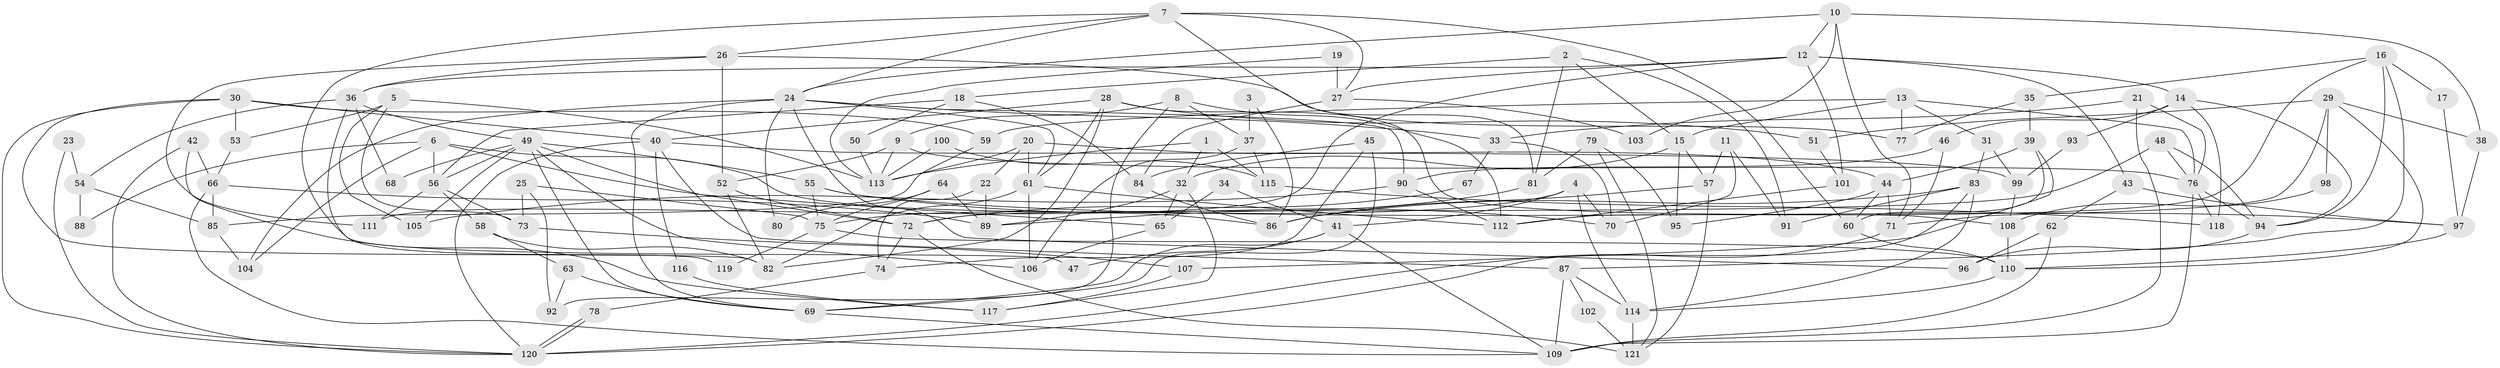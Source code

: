 // Generated by graph-tools (version 1.1) at 2025/49/03/09/25 04:49:52]
// undirected, 121 vertices, 242 edges
graph export_dot {
graph [start="1"]
  node [color=gray90,style=filled];
  1;
  2;
  3;
  4;
  5;
  6;
  7;
  8;
  9;
  10;
  11;
  12;
  13;
  14;
  15;
  16;
  17;
  18;
  19;
  20;
  21;
  22;
  23;
  24;
  25;
  26;
  27;
  28;
  29;
  30;
  31;
  32;
  33;
  34;
  35;
  36;
  37;
  38;
  39;
  40;
  41;
  42;
  43;
  44;
  45;
  46;
  47;
  48;
  49;
  50;
  51;
  52;
  53;
  54;
  55;
  56;
  57;
  58;
  59;
  60;
  61;
  62;
  63;
  64;
  65;
  66;
  67;
  68;
  69;
  70;
  71;
  72;
  73;
  74;
  75;
  76;
  77;
  78;
  79;
  80;
  81;
  82;
  83;
  84;
  85;
  86;
  87;
  88;
  89;
  90;
  91;
  92;
  93;
  94;
  95;
  96;
  97;
  98;
  99;
  100;
  101;
  102;
  103;
  104;
  105;
  106;
  107;
  108;
  109;
  110;
  111;
  112;
  113;
  114;
  115;
  116;
  117;
  118;
  119;
  120;
  121;
  1 -- 113;
  1 -- 32;
  1 -- 115;
  2 -- 91;
  2 -- 15;
  2 -- 18;
  2 -- 81;
  3 -- 86;
  3 -- 37;
  4 -- 41;
  4 -- 114;
  4 -- 70;
  4 -- 75;
  5 -- 73;
  5 -- 105;
  5 -- 53;
  5 -- 113;
  6 -- 104;
  6 -- 56;
  6 -- 65;
  6 -- 86;
  6 -- 88;
  7 -- 24;
  7 -- 60;
  7 -- 26;
  7 -- 27;
  7 -- 47;
  7 -- 81;
  8 -- 9;
  8 -- 112;
  8 -- 37;
  8 -- 92;
  9 -- 76;
  9 -- 113;
  9 -- 52;
  10 -- 24;
  10 -- 71;
  10 -- 12;
  10 -- 38;
  10 -- 103;
  11 -- 70;
  11 -- 57;
  11 -- 91;
  12 -- 43;
  12 -- 14;
  12 -- 27;
  12 -- 36;
  12 -- 101;
  12 -- 111;
  13 -- 76;
  13 -- 31;
  13 -- 15;
  13 -- 59;
  13 -- 77;
  14 -- 118;
  14 -- 46;
  14 -- 93;
  14 -- 94;
  15 -- 57;
  15 -- 32;
  15 -- 95;
  16 -- 87;
  16 -- 94;
  16 -- 17;
  16 -- 35;
  16 -- 112;
  17 -- 97;
  18 -- 84;
  18 -- 50;
  18 -- 56;
  19 -- 27;
  19 -- 113;
  20 -- 61;
  20 -- 44;
  20 -- 22;
  20 -- 113;
  21 -- 109;
  21 -- 76;
  21 -- 33;
  22 -- 89;
  22 -- 74;
  23 -- 54;
  23 -- 120;
  24 -- 69;
  24 -- 61;
  24 -- 33;
  24 -- 80;
  24 -- 90;
  24 -- 96;
  24 -- 104;
  25 -- 75;
  25 -- 73;
  25 -- 92;
  26 -- 36;
  26 -- 52;
  26 -- 77;
  26 -- 111;
  27 -- 84;
  27 -- 103;
  28 -- 82;
  28 -- 40;
  28 -- 51;
  28 -- 61;
  28 -- 108;
  29 -- 51;
  29 -- 110;
  29 -- 38;
  29 -- 71;
  29 -- 98;
  30 -- 120;
  30 -- 82;
  30 -- 40;
  30 -- 53;
  30 -- 59;
  31 -- 99;
  31 -- 83;
  32 -- 65;
  32 -- 89;
  32 -- 117;
  33 -- 67;
  33 -- 70;
  34 -- 65;
  34 -- 41;
  35 -- 77;
  35 -- 39;
  36 -- 49;
  36 -- 54;
  36 -- 68;
  36 -- 119;
  37 -- 106;
  37 -- 115;
  38 -- 97;
  39 -- 44;
  39 -- 60;
  39 -- 107;
  40 -- 120;
  40 -- 87;
  40 -- 99;
  40 -- 116;
  41 -- 69;
  41 -- 109;
  41 -- 47;
  42 -- 120;
  42 -- 66;
  42 -- 117;
  43 -- 62;
  43 -- 97;
  44 -- 71;
  44 -- 95;
  44 -- 60;
  45 -- 69;
  45 -- 74;
  45 -- 84;
  46 -- 71;
  46 -- 90;
  48 -- 72;
  48 -- 94;
  48 -- 76;
  49 -- 56;
  49 -- 55;
  49 -- 68;
  49 -- 69;
  49 -- 72;
  49 -- 105;
  49 -- 106;
  50 -- 113;
  51 -- 101;
  52 -- 72;
  52 -- 82;
  53 -- 66;
  54 -- 85;
  54 -- 88;
  55 -- 70;
  55 -- 97;
  55 -- 75;
  56 -- 111;
  56 -- 58;
  56 -- 73;
  57 -- 86;
  57 -- 121;
  58 -- 82;
  58 -- 63;
  59 -- 85;
  60 -- 110;
  61 -- 112;
  61 -- 82;
  61 -- 106;
  62 -- 109;
  62 -- 96;
  63 -- 92;
  63 -- 69;
  64 -- 75;
  64 -- 89;
  64 -- 80;
  65 -- 106;
  66 -- 89;
  66 -- 85;
  66 -- 109;
  67 -- 72;
  69 -- 109;
  71 -- 120;
  72 -- 74;
  72 -- 121;
  73 -- 107;
  74 -- 78;
  75 -- 110;
  75 -- 119;
  76 -- 109;
  76 -- 94;
  76 -- 118;
  78 -- 120;
  78 -- 120;
  79 -- 121;
  79 -- 81;
  79 -- 95;
  81 -- 89;
  83 -- 86;
  83 -- 114;
  83 -- 91;
  83 -- 120;
  84 -- 86;
  85 -- 104;
  87 -- 109;
  87 -- 102;
  87 -- 114;
  90 -- 105;
  90 -- 112;
  93 -- 99;
  94 -- 96;
  97 -- 110;
  98 -- 108;
  99 -- 108;
  100 -- 113;
  100 -- 115;
  101 -- 112;
  102 -- 121;
  107 -- 117;
  108 -- 110;
  110 -- 114;
  114 -- 121;
  115 -- 118;
  116 -- 117;
}
